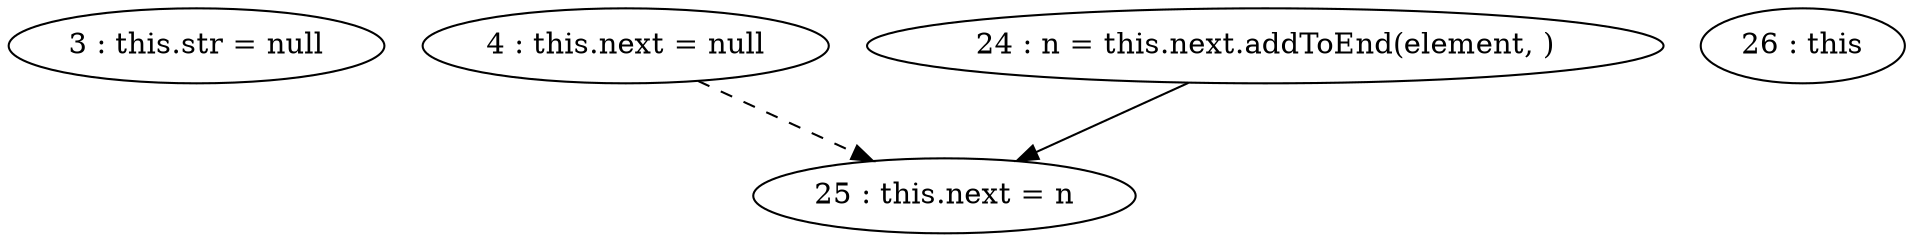 digraph G {
"3 : this.str = null"
"4 : this.next = null"
"4 : this.next = null" -> "25 : this.next = n" [style=dashed]
"24 : n = this.next.addToEnd(element, )"
"24 : n = this.next.addToEnd(element, )" -> "25 : this.next = n"
"25 : this.next = n"
"26 : this"
}
